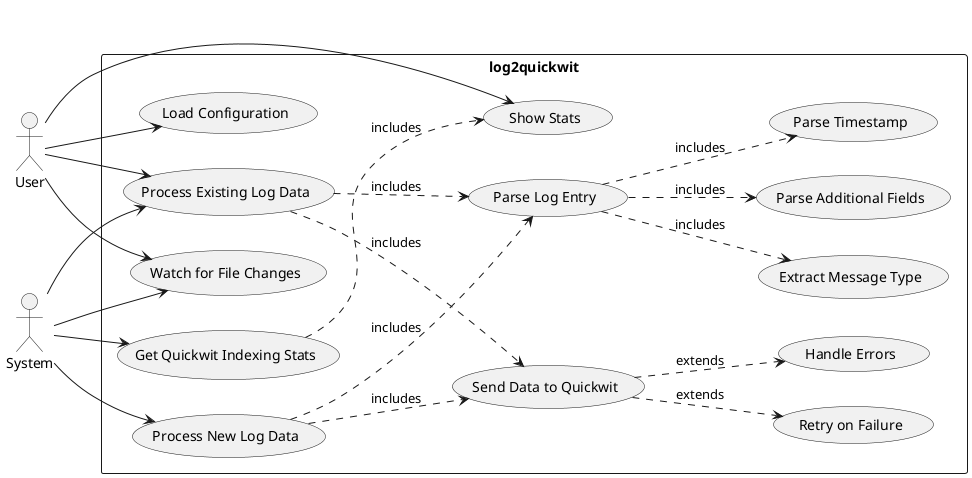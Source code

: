 @startuml
left to right direction
skinparam packageStyle rectangle
actor User
actor System

rectangle log2quickwit {
    usecase "Load Configuration" as UC1
    usecase "Process Existing Log Data" as UC2
    usecase "Watch for File Changes" as UC3
    usecase "Process New Log Data" as UC4
    usecase "Parse Log Entry" as UC5
    usecase "Parse Timestamp" as UC6
    usecase "Extract Message Type" as UC7
    usecase "Parse Additional Fields" as UC8
    usecase "Send Data to Quickwit" as UC9
    usecase "Retry on Failure" as UC10
    usecase "Get Quickwit Indexing Stats" as UC11
    usecase "Show Stats" as UC12
    usecase "Handle Errors" as UC13
}

User --> UC1
User --> UC2
User --> UC3
User --> UC12

System --> UC2
System --> UC3
System --> UC4
System --> UC11

UC2 ..> UC5 : includes
UC2 ..> UC9 : includes
UC4 ..> UC5 : includes
UC4 ..> UC9 : includes
UC5 ..> UC6 : includes
UC5 ..> UC7 : includes
UC5 ..> UC8 : includes
UC9 ..> UC10 : extends
UC9 ..> UC13 : extends
UC11 ..> UC12 : includes

@enduml